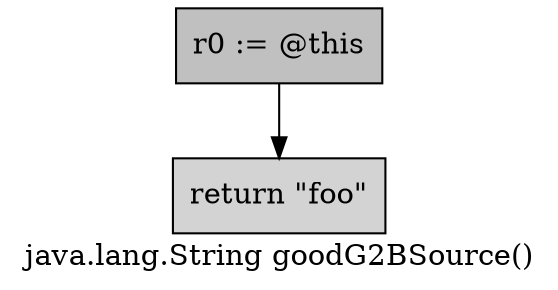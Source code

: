 digraph "java.lang.String goodG2BSource()" {
    label="java.lang.String goodG2BSource()";
    node [shape=box];
    "0" [style=filled,fillcolor=gray,label="r0 := @this",];
    "1" [style=filled,fillcolor=lightgray,label="return \"foo\"",];
    "0"->"1";
}
